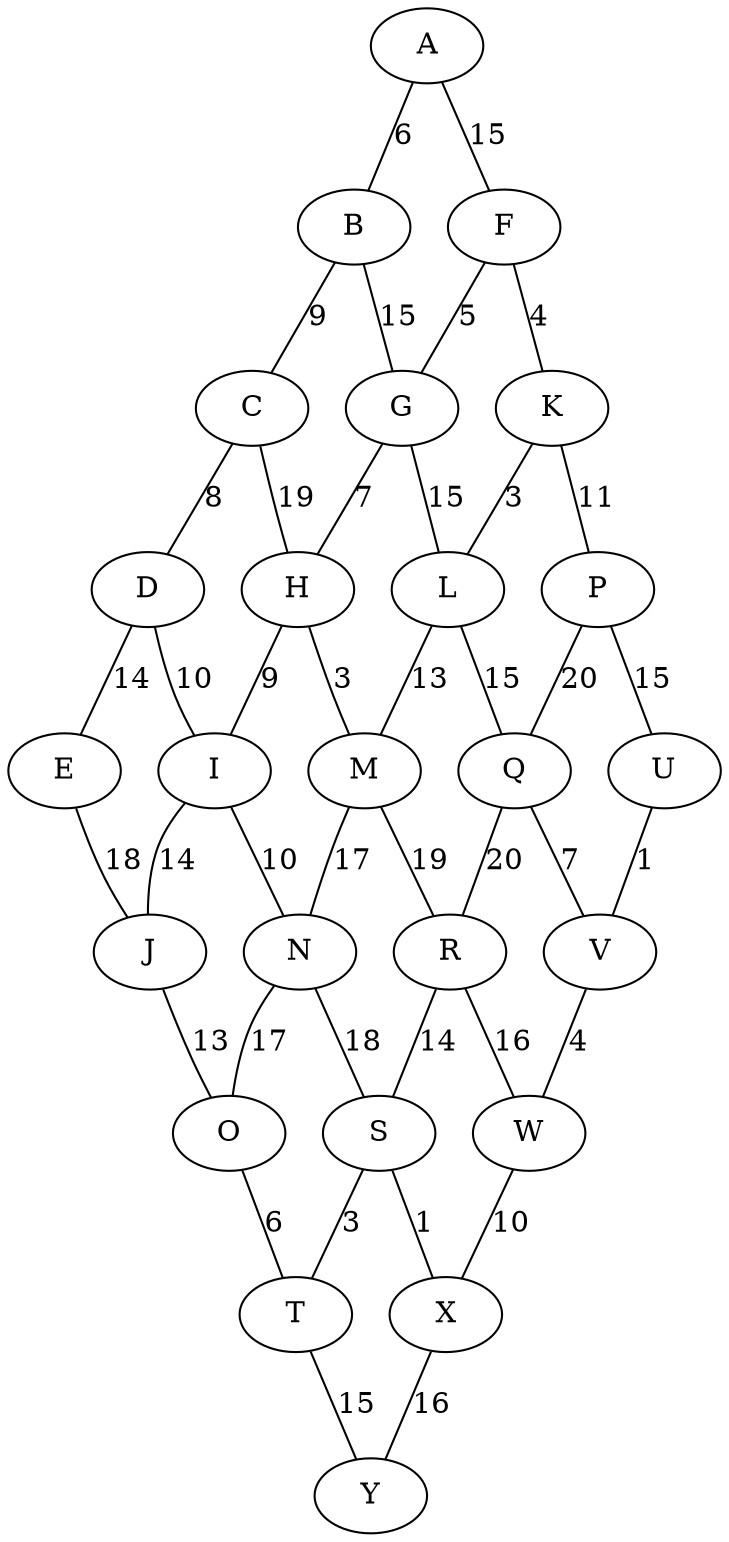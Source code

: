graph mygraph {
A -- B [label=6];
A -- F [label=15];
B -- C [label=9];
B -- G [label=15];
C -- D [label=8];
C -- H [label=19];
D -- E [label=14];
D -- I [label=10];
E -- J [label=18];
F -- G [label=5];
F -- K [label=4];
G -- H [label=7];
G -- L [label=15];
H -- I [label=9];
H -- M [label=3];
I -- J [label=14];
I -- N [label=10];
J -- O [label=13];
K -- L [label=3];
K -- P [label=11];
L -- M [label=13];
L -- Q [label=15];
M -- N [label=17];
M -- R [label=19];
N -- O [label=17];
N -- S [label=18];
O -- T [label=6];
P -- Q [label=20];
P -- U [label=15];
Q -- R [label=20];
Q -- V [label=7];
R -- S [label=14];
R -- W [label=16];
S -- T [label=3];
S -- X [label=1];
T -- Y [label=15];
U -- V [label=1];
V -- W [label=4];
W -- X [label=10];
X -- Y [label=16];
}

